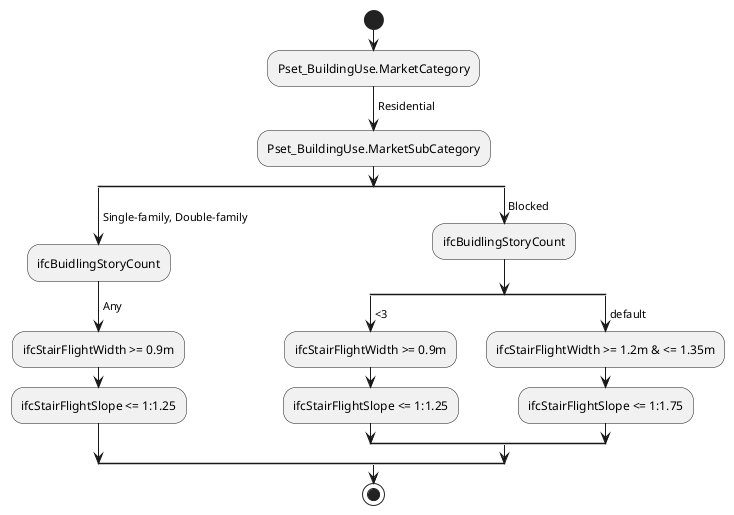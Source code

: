 @startuml
start
:Pset_BuildingUse.MarketCategory;
-> Residential;
:Pset_BuildingUse.MarketSubCategory;
split
    -> Single-family, Double-family;
    :ifcBuidlingStoryCount;
    -> Any;
    :ifcStairFlightWidth >= 0.9m;
    :ifcStairFlightSlope <= 1:1.25;
split again
    -> Blocked;
    :ifcBuidlingStoryCount;
    split
        -> <3;
        :ifcStairFlightWidth >= 0.9m;
        :ifcStairFlightSlope <= 1:1.25;
    split again
        -> default;
        :ifcStairFlightWidth >= 1.2m & <= 1.35m;
        :ifcStairFlightSlope <= 1:1.75;
    end split
end split
stop
@enduml